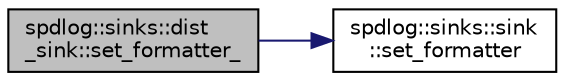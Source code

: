 digraph "spdlog::sinks::dist_sink::set_formatter_"
{
  edge [fontname="Helvetica",fontsize="10",labelfontname="Helvetica",labelfontsize="10"];
  node [fontname="Helvetica",fontsize="10",shape=record];
  rankdir="LR";
  Node1 [label="spdlog::sinks::dist\l_sink::set_formatter_",height=0.2,width=0.4,color="black", fillcolor="grey75", style="filled" fontcolor="black"];
  Node1 -> Node2 [color="midnightblue",fontsize="10",style="solid",fontname="Helvetica"];
  Node2 [label="spdlog::sinks::sink\l::set_formatter",height=0.2,width=0.4,color="black", fillcolor="white", style="filled",URL="$classspdlog_1_1sinks_1_1sink.html#ac410f2229e583a75337a5fdf45d020be"];
}

